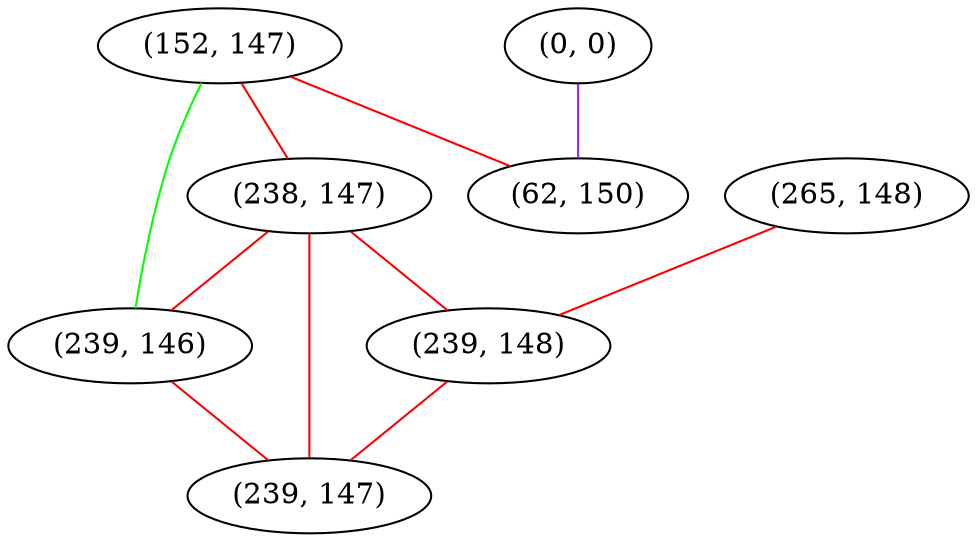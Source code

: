 graph "" {
"(152, 147)";
"(0, 0)";
"(265, 148)";
"(238, 147)";
"(62, 150)";
"(239, 148)";
"(239, 146)";
"(239, 147)";
"(152, 147)" -- "(238, 147)"  [color=red, key=0, weight=1];
"(152, 147)" -- "(239, 146)"  [color=green, key=0, weight=2];
"(152, 147)" -- "(62, 150)"  [color=red, key=0, weight=1];
"(0, 0)" -- "(62, 150)"  [color=purple, key=0, weight=4];
"(265, 148)" -- "(239, 148)"  [color=red, key=0, weight=1];
"(238, 147)" -- "(239, 148)"  [color=red, key=0, weight=1];
"(238, 147)" -- "(239, 147)"  [color=red, key=0, weight=1];
"(238, 147)" -- "(239, 146)"  [color=red, key=0, weight=1];
"(239, 148)" -- "(239, 147)"  [color=red, key=0, weight=1];
"(239, 146)" -- "(239, 147)"  [color=red, key=0, weight=1];
}
